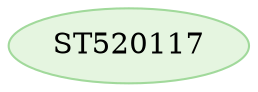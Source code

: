 strict digraph {


	"ST520117" [ color="2", colorscheme="greens3", fillcolor="1", style="filled",  weight=0 ];

}
